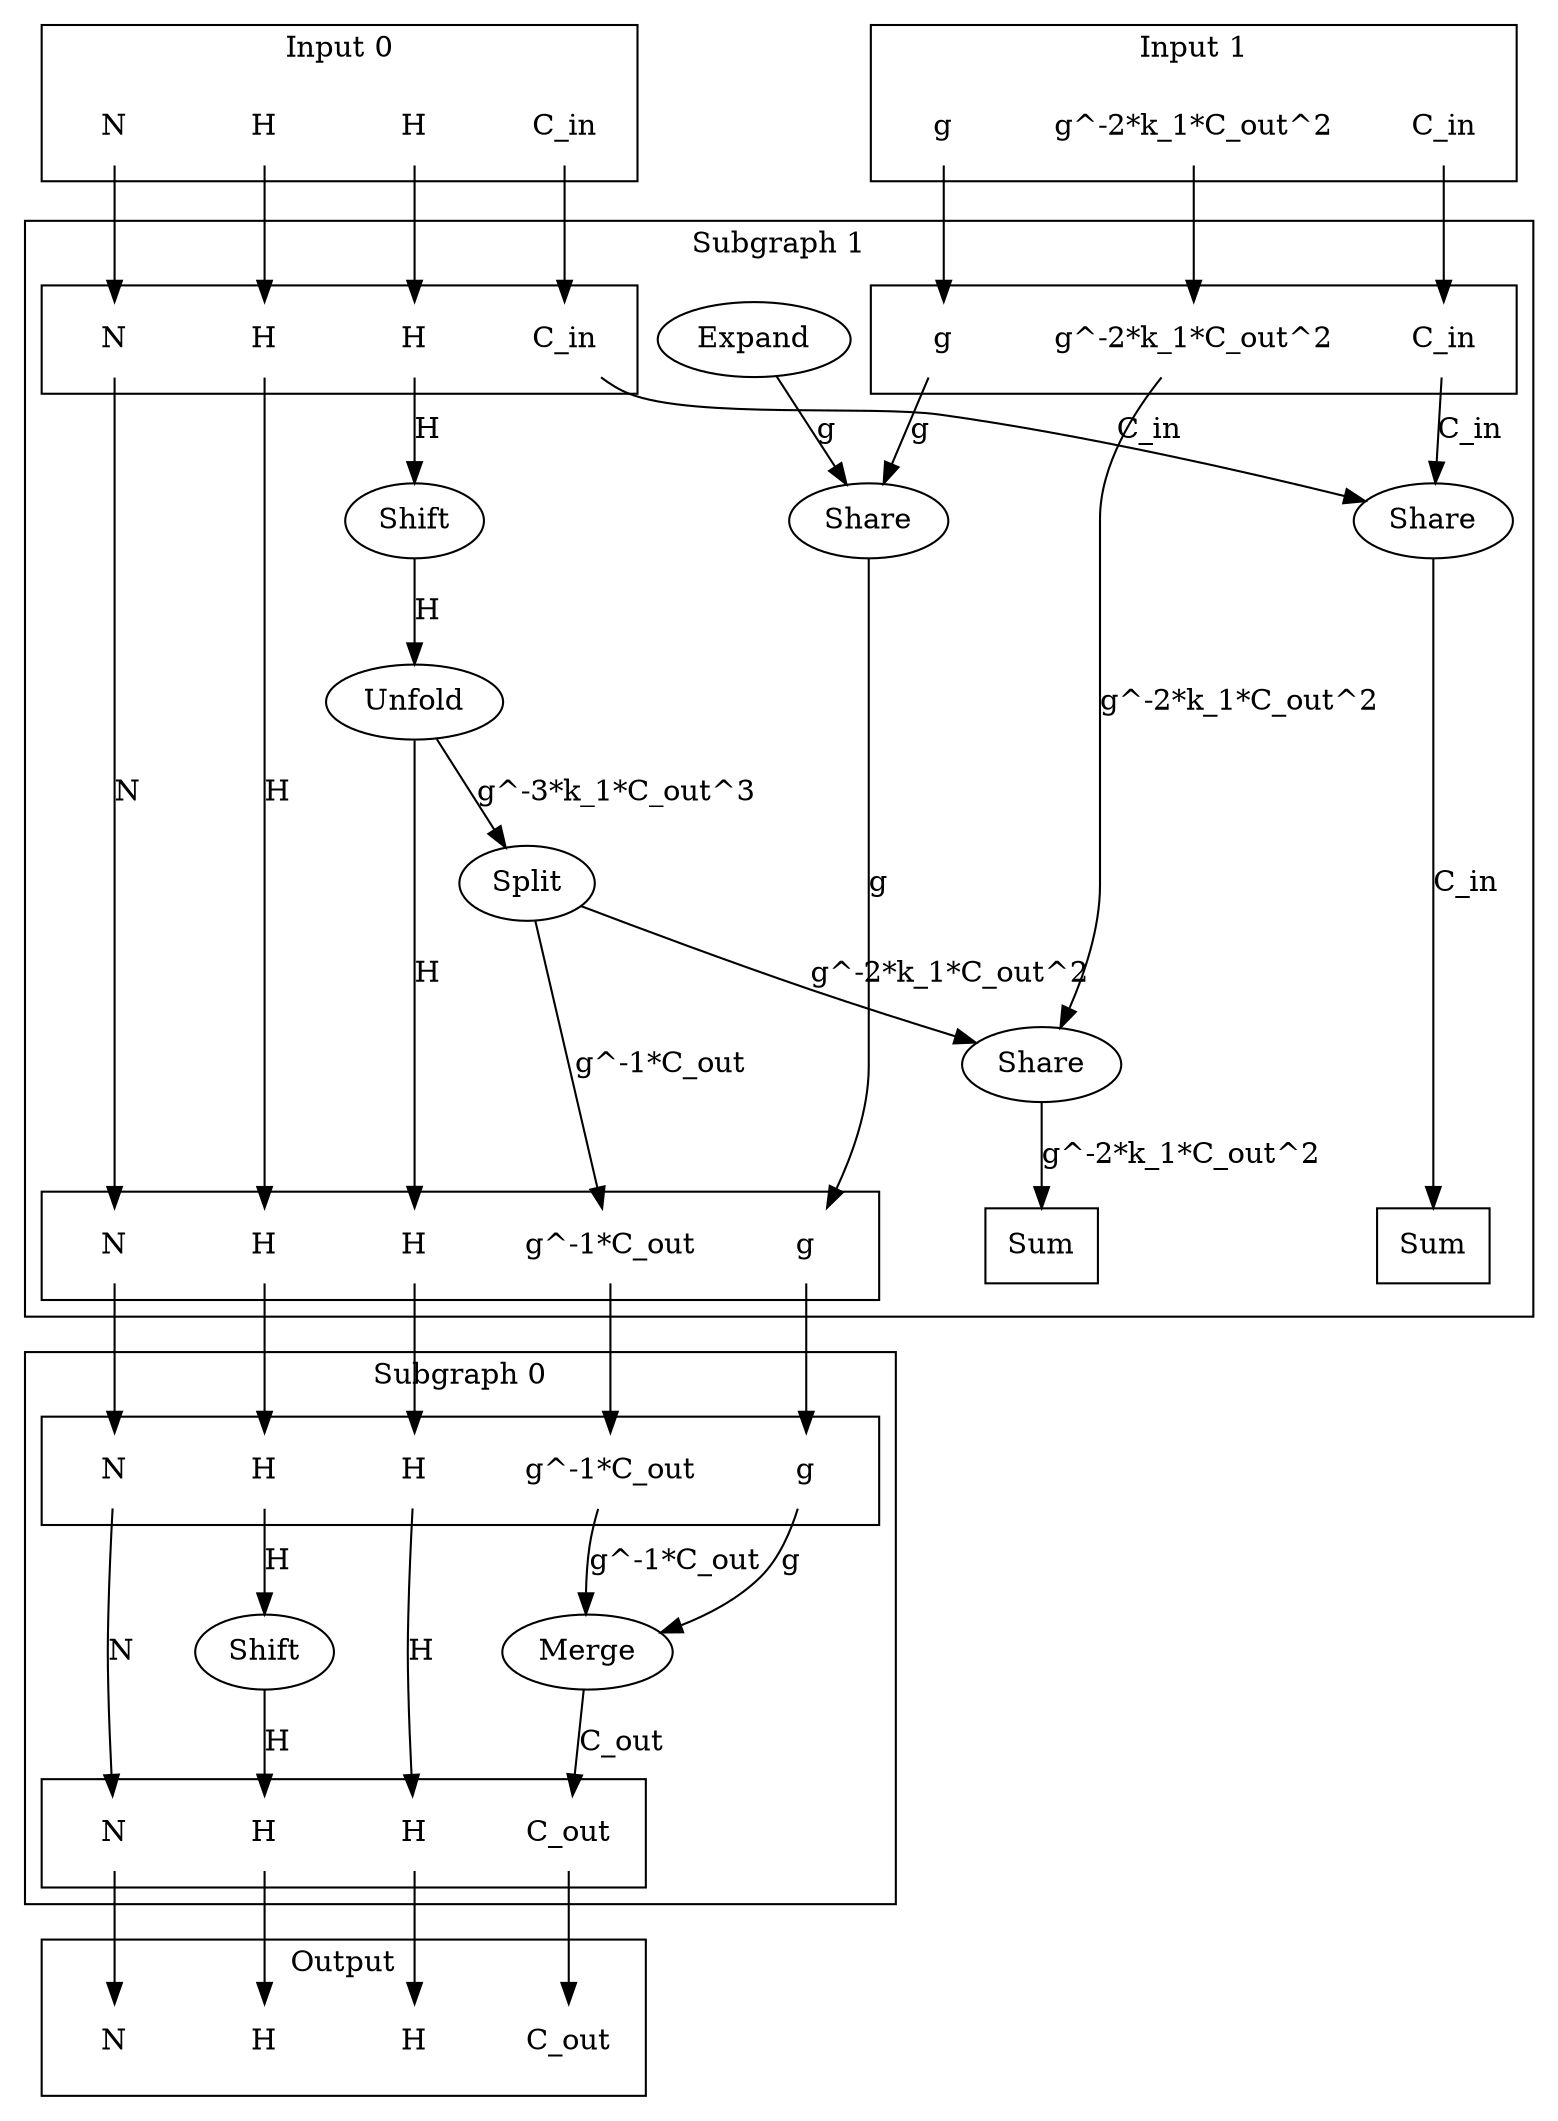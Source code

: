 digraph kernel_generated {
newrank = true;

// Stage tensor.
subgraph cluster_subgraph_0 {
    label = "Subgraph 0";
    // Reductions.
    // Output.
    subgraph cluster_subgraph_0_out {
        label = "";
        interface_0_out_0x55e3a880e020 [label="N", shape=none];
        interface_0_out_0x55e3a880e048 [label="C_out", shape=none];
        interface_0_out_0x55e3a880e070 [label="H", shape=none];
        interface_0_out_0x55e3a880e098 [label="H", shape=none];
    }
    {
        rank = same;
        interface_0_out_0x55e3a880e020;
        interface_0_out_0x55e3a880e048;
        interface_0_out_0x55e3a880e070;
        interface_0_out_0x55e3a880e098;
    }
    // Input 0.
    subgraph cluster_subgraph_0_in_0 {
        label = "";
        interface_0_in_0x55e3a880e020 [label="N", shape=none];
        interface_0_in_0x55e3a8935870 [label="g", shape=none];
        interface_0_in_0x55e3a8935888 [label="g^-1*C_out", shape=none];
        interface_0_in_0x55e39eb542e0 [label="H", shape=none];
        interface_0_in_0x55e3a880e098 [label="H", shape=none];
    }
    {
        rank = same;
        interface_0_in_0x55e3a880e020;
        interface_0_in_0x55e3a8935870;
        interface_0_in_0x55e3a8935888;
        interface_0_in_0x55e39eb542e0;
        interface_0_in_0x55e3a880e098;
    }
    // Op's.
    op_0x55e39eb542c0 [label="Shift"];
    op_0x55e3a8935830 [label="Merge"];
    // Dimension's.
    interface_0_in_0x55e39eb542e0 -> op_0x55e39eb542c0 [label="H"];
    interface_0_in_0x55e3a880e020 -> interface_0_out_0x55e3a880e020 [label="N"];
    op_0x55e3a8935830 -> interface_0_out_0x55e3a880e048 [label="C_out"];
    op_0x55e39eb542c0 -> interface_0_out_0x55e3a880e070 [label="H"];
    interface_0_in_0x55e3a880e098 -> interface_0_out_0x55e3a880e098 [label="H"];
    interface_0_in_0x55e3a8935870 -> op_0x55e3a8935830 [label="g"];
    interface_0_in_0x55e3a8935888 -> op_0x55e3a8935830 [label="g^-1*C_out"];
}

// Stage tensor.
subgraph cluster_subgraph_1 {
    label = "Subgraph 1";
    // Reductions.
    reduce_0x7fb2b800e0d8 [label="Sum", shape=box];
    reduce_0x7fb2b80077d8 [label="Sum", shape=box];
    // Output.
    subgraph cluster_subgraph_1_out {
        label = "";
        interface_1_out_0x55e3a880e020 [label="N", shape=none];
        interface_1_out_0x55e3a8935870 [label="g", shape=none];
        interface_1_out_0x55e3a8935888 [label="g^-1*C_out", shape=none];
        interface_1_out_0x55e39eb542e0 [label="H", shape=none];
        interface_1_out_0x55e3a880e098 [label="H", shape=none];
    }
    {
        rank = same;
        reduce_0x7fb2b800e0d8;
        reduce_0x7fb2b80077d8;
        interface_1_out_0x55e3a880e020;
        interface_1_out_0x55e3a8935870;
        interface_1_out_0x55e3a8935888;
        interface_1_out_0x55e39eb542e0;
        interface_1_out_0x55e3a880e098;
    }
    // Input 0.
    subgraph cluster_subgraph_1_in_0 {
        label = "";
        interface_1_in_0x55e3a880e020 [label="N", shape=none];
        interface_1_in_0x55e3a89345b0 [label="C_in", shape=none];
        interface_1_in_0x55e39eb542e0 [label="H", shape=none];
        interface_1_in_0x55e39eb54430 [label="H", shape=none];
    }
    // Input 1.
    subgraph cluster_subgraph_1_in_1 {
        label = "";
        interface_1_in_0x55e3a8934618 [label="g", shape=none];
        interface_1_in_0x55e3a8934668 [label="g^-2*k_1*C_out^2", shape=none];
        interface_1_in_0x55e3a89345c8 [label="C_in", shape=none];
    }
    {
        rank = same;
        interface_1_in_0x55e3a880e020;
        interface_1_in_0x55e3a89345b0;
        interface_1_in_0x55e39eb542e0;
        interface_1_in_0x55e39eb54430;
        interface_1_in_0x55e3a8934618;
        interface_1_in_0x55e3a8934668;
        interface_1_in_0x55e3a89345c8;
    }
    // Op's.
    op_0x55e39eb54410 [label="Shift"];
    op_0x55e3a8934590 [label="Share"];
    op_0x55e3a89345e0 [label="Share"];
    op_0x55e3a8934630 [label="Share"];
    op_0x55e3a8934938 [label="Expand"];
    op_0x55e3a8936840 [label="Unfold"];
    op_0x55e3a8937b90 [label="Split"];
    // Dimension's.
    interface_1_in_0x55e39eb542e0 -> interface_1_out_0x55e39eb542e0 [label="H"];
    interface_1_in_0x55e39eb54430 -> op_0x55e39eb54410 [label="H"];
    interface_1_in_0x55e3a880e020 -> interface_1_out_0x55e3a880e020 [label="N"];
    op_0x55e3a8936840 -> interface_1_out_0x55e3a880e098 [label="H"];
    interface_1_in_0x55e3a89345b0 -> op_0x55e3a8934590 [label="C_in"];
    interface_1_in_0x55e3a89345c8 -> op_0x55e3a8934590 [label="C_in"];
    op_0x55e3a8934938 -> op_0x55e3a89345e0 [label="g"];
    interface_1_in_0x55e3a8934618 -> op_0x55e3a89345e0 [label="g"];
    op_0x55e3a8937b90 -> op_0x55e3a8934630 [label="g^-2*k_1*C_out^2"];
    interface_1_in_0x55e3a8934668 -> op_0x55e3a8934630 [label="g^-2*k_1*C_out^2"];
    op_0x55e3a89345e0 -> interface_1_out_0x55e3a8935870 [label="g"];
    op_0x55e3a8937b90 -> interface_1_out_0x55e3a8935888 [label="g^-1*C_out"];
    op_0x55e39eb54410 -> op_0x55e3a8936840 [label="H"];
    op_0x55e3a8936840 -> op_0x55e3a8937b90 [label="g^-3*k_1*C_out^3"];
    op_0x55e3a8934590 -> reduce_0x7fb2b80077d8 [label="C_in"];
    op_0x55e3a8934630 -> reduce_0x7fb2b800e0d8 [label="g^-2*k_1*C_out^2"];
}

// Input tensor.
subgraph cluster_subgraph_2 {
    label = "Input 0";
    interface_2_out_0x55e3a880e020 [label="N", shape=none];
    interface_2_out_0x55e3a89345b0 [label="C_in", shape=none];
    interface_2_out_0x55e39eb542e0 [label="H", shape=none];
    interface_2_out_0x55e39eb54430 [label="H", shape=none];
}

interface_2_out_0x55e3a880e020 -> interface_1_in_0x55e3a880e020;
interface_2_out_0x55e3a89345b0 -> interface_1_in_0x55e3a89345b0;
interface_2_out_0x55e39eb542e0 -> interface_1_in_0x55e39eb542e0;
interface_2_out_0x55e39eb54430 -> interface_1_in_0x55e39eb54430;

// Input tensor.
subgraph cluster_subgraph_3 {
    label = "Input 1";
    interface_3_out_0x55e3a8934618 [label="g", shape=none];
    interface_3_out_0x55e3a8934668 [label="g^-2*k_1*C_out^2", shape=none];
    interface_3_out_0x55e3a89345c8 [label="C_in", shape=none];
}

interface_3_out_0x55e3a8934618 -> interface_1_in_0x55e3a8934618;
interface_3_out_0x55e3a8934668 -> interface_1_in_0x55e3a8934668;
interface_3_out_0x55e3a89345c8 -> interface_1_in_0x55e3a89345c8;

interface_1_out_0x55e3a880e020 -> interface_0_in_0x55e3a880e020;
interface_1_out_0x55e3a8935870 -> interface_0_in_0x55e3a8935870;
interface_1_out_0x55e3a8935888 -> interface_0_in_0x55e3a8935888;
interface_1_out_0x55e39eb542e0 -> interface_0_in_0x55e39eb542e0;
interface_1_out_0x55e3a880e098 -> interface_0_in_0x55e3a880e098;

{
    rank = same;
    interface_2_out_0x55e3a880e020;
    interface_2_out_0x55e3a89345b0;
    interface_2_out_0x55e39eb542e0;
    interface_2_out_0x55e39eb54430;
    interface_3_out_0x55e3a8934618;
    interface_3_out_0x55e3a8934668;
    interface_3_out_0x55e3a89345c8;
}
subgraph cluster_subgraph_output {
    label = "Output";
    interface_4_in_0x55e3a880e020 [label="N", shape=none];
    interface_4_in_0x55e3a880e048 [label="C_out", shape=none];
    interface_4_in_0x55e3a880e070 [label="H", shape=none];
    interface_4_in_0x55e3a880e098 [label="H", shape=none];
}
interface_0_out_0x55e3a880e020 -> interface_4_in_0x55e3a880e020;
interface_0_out_0x55e3a880e048 -> interface_4_in_0x55e3a880e048;
interface_0_out_0x55e3a880e070 -> interface_4_in_0x55e3a880e070;
interface_0_out_0x55e3a880e098 -> interface_4_in_0x55e3a880e098;

}
